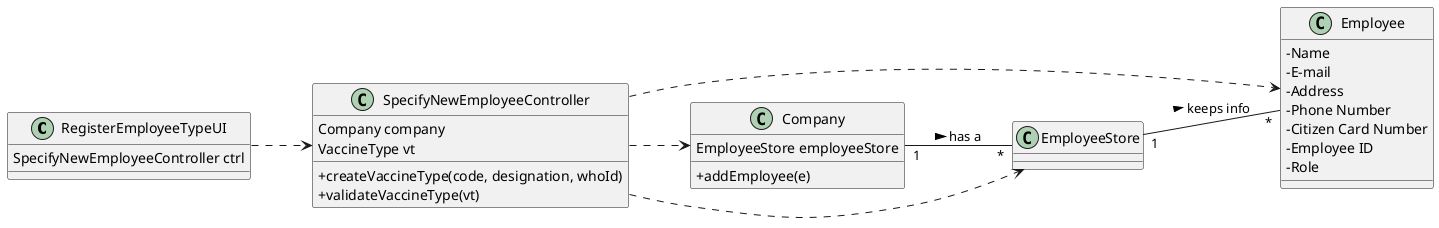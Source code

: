 @startuml
skinparam classAttributeIconSize 0
left to right direction

class RegisterEmployeeTypeUI{
SpecifyNewEmployeeController ctrl
}

class SpecifyNewEmployeeController{
Company company
VaccineType vt
+createVaccineType(code, designation, whoId)
+validateVaccineType(vt)
}

class Employee{
   -Name
   -E-mail
   - Address
   - Phone Number
   - Citizen Card Number
   - Employee ID
   - Role
}

class Company{
EmployeeStore employeeStore
+addEmployee(e)
}

class EmployeeStore{}

RegisterEmployeeTypeUI ..> SpecifyNewEmployeeController
Company "1"--"*" EmployeeStore : has a >
EmployeeStore "1"--"*"Employee : keeps info >
SpecifyNewEmployeeController ..> Company
SpecifyNewEmployeeController ..> EmployeeStore
SpecifyNewEmployeeController ..> Employee



@enduml